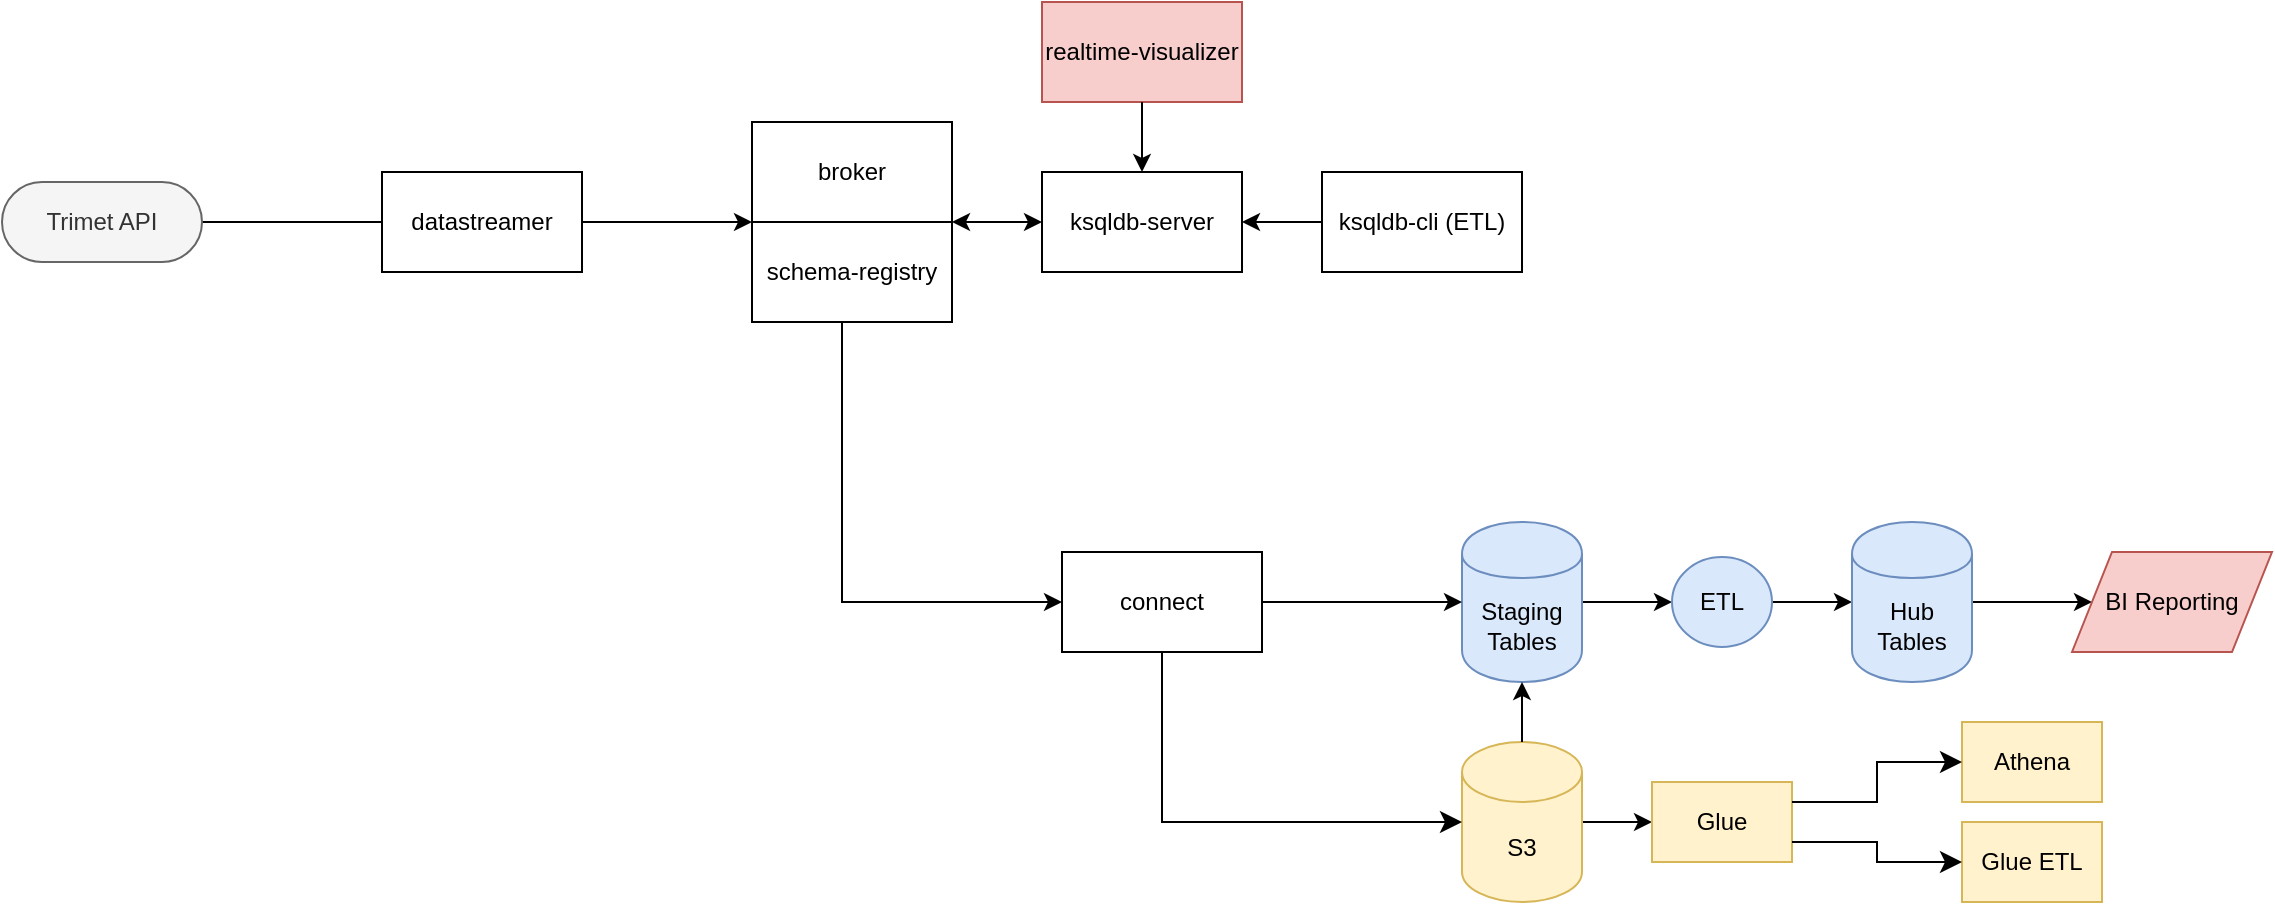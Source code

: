 <mxGraphModel dx="1216" dy="627" grid="1" gridSize="10" guides="1" tooltips="1" connect="1" arrows="1" fold="1" page="1" pageScale="1" pageWidth="850" pageHeight="1100" math="0" shadow="0">
  <root>
    <mxCell id="0" />
    <mxCell id="1" parent="0" />
    <mxCell id="CL8gNvvTBkpj3dXNIgkR-19" style="edgeStyle=orthogonalEdgeStyle;rounded=0;orthogonalLoop=1;jettySize=auto;html=1;" parent="1" source="Xod4xSulPjWZgwVKyBh1-2" edge="1">
      <mxGeometry relative="1" as="geometry">
        <mxPoint x="425" y="360" as="targetPoint" />
      </mxGeometry>
    </mxCell>
    <mxCell id="Xod4xSulPjWZgwVKyBh1-2" value="Trimet API" style="html=1;dashed=0;whiteSpace=wrap;shape=mxgraph.dfd.start;fillColor=#f5f5f5;strokeColor=#666666;fontColor=#333333;" parent="1" vertex="1">
      <mxGeometry x="160" y="340" width="100" height="40" as="geometry" />
    </mxCell>
    <mxCell id="CL8gNvvTBkpj3dXNIgkR-24" style="edgeStyle=orthogonalEdgeStyle;rounded=0;orthogonalLoop=1;jettySize=auto;html=1;entryX=0;entryY=0.5;entryDx=0;entryDy=0;" parent="1" source="CL8gNvvTBkpj3dXNIgkR-13" target="CL8gNvvTBkpj3dXNIgkR-23" edge="1">
      <mxGeometry relative="1" as="geometry" />
    </mxCell>
    <mxCell id="CL8gNvvTBkpj3dXNIgkR-13" value="Staging Tables" style="shape=cylinder;whiteSpace=wrap;html=1;boundedLbl=1;backgroundOutline=1;fillColor=#dae8fc;strokeColor=#6c8ebf;" parent="1" vertex="1">
      <mxGeometry x="890" y="510" width="60" height="80" as="geometry" />
    </mxCell>
    <mxCell id="CL8gNvvTBkpj3dXNIgkR-26" style="edgeStyle=orthogonalEdgeStyle;rounded=0;orthogonalLoop=1;jettySize=auto;html=1;entryX=0;entryY=0.5;entryDx=0;entryDy=0;" parent="1" source="CL8gNvvTBkpj3dXNIgkR-23" target="CL8gNvvTBkpj3dXNIgkR-25" edge="1">
      <mxGeometry relative="1" as="geometry" />
    </mxCell>
    <mxCell id="CL8gNvvTBkpj3dXNIgkR-23" value="ETL" style="shape=ellipse;html=1;dashed=0;whiteSpace=wrap;perimeter=ellipsePerimeter;fillColor=#dae8fc;strokeColor=#6c8ebf;" parent="1" vertex="1">
      <mxGeometry x="995" y="527.5" width="50" height="45" as="geometry" />
    </mxCell>
    <mxCell id="CL8gNvvTBkpj3dXNIgkR-28" style="edgeStyle=orthogonalEdgeStyle;rounded=0;orthogonalLoop=1;jettySize=auto;html=1;entryX=0;entryY=0.5;entryDx=0;entryDy=0;" parent="1" source="CL8gNvvTBkpj3dXNIgkR-25" target="CL8gNvvTBkpj3dXNIgkR-27" edge="1">
      <mxGeometry relative="1" as="geometry" />
    </mxCell>
    <mxCell id="CL8gNvvTBkpj3dXNIgkR-25" value="Hub Tables" style="shape=cylinder;whiteSpace=wrap;html=1;boundedLbl=1;backgroundOutline=1;fillColor=#dae8fc;strokeColor=#6c8ebf;" parent="1" vertex="1">
      <mxGeometry x="1085" y="510" width="60" height="80" as="geometry" />
    </mxCell>
    <mxCell id="CL8gNvvTBkpj3dXNIgkR-27" value="BI Reporting" style="shape=parallelogram;perimeter=parallelogramPerimeter;whiteSpace=wrap;html=1;dashed=0;fillColor=#f8cecc;strokeColor=#b85450;" parent="1" vertex="1">
      <mxGeometry x="1195" y="525" width="100" height="50" as="geometry" />
    </mxCell>
    <mxCell id="sVYrODT6d9CqoMSy0Qfs-3" value="broker" style="html=1;dashed=0;whiteSpace=wrap;" parent="1" vertex="1">
      <mxGeometry x="535" y="310" width="100" height="50" as="geometry" />
    </mxCell>
    <mxCell id="sVYrODT6d9CqoMSy0Qfs-21" style="edgeStyle=orthogonalEdgeStyle;rounded=0;orthogonalLoop=1;jettySize=auto;html=1;entryX=0;entryY=0.5;entryDx=0;entryDy=0;" parent="1" source="sVYrODT6d9CqoMSy0Qfs-4" target="sVYrODT6d9CqoMSy0Qfs-5" edge="1">
      <mxGeometry relative="1" as="geometry">
        <Array as="points">
          <mxPoint x="580" y="550" />
        </Array>
      </mxGeometry>
    </mxCell>
    <mxCell id="sVYrODT6d9CqoMSy0Qfs-4" value="schema-registry" style="html=1;dashed=0;whiteSpace=wrap;" parent="1" vertex="1">
      <mxGeometry x="535" y="360" width="100" height="50" as="geometry" />
    </mxCell>
    <mxCell id="sVYrODT6d9CqoMSy0Qfs-22" style="edgeStyle=orthogonalEdgeStyle;rounded=0;orthogonalLoop=1;jettySize=auto;html=1;entryX=0;entryY=0.5;entryDx=0;entryDy=0;" parent="1" source="sVYrODT6d9CqoMSy0Qfs-5" edge="1">
      <mxGeometry relative="1" as="geometry">
        <mxPoint x="890" y="550" as="targetPoint" />
      </mxGeometry>
    </mxCell>
    <mxCell id="sVYrODT6d9CqoMSy0Qfs-5" value="connect" style="html=1;dashed=0;whiteSpace=wrap;" parent="1" vertex="1">
      <mxGeometry x="690" y="525" width="100" height="50" as="geometry" />
    </mxCell>
    <mxCell id="sVYrODT6d9CqoMSy0Qfs-12" style="edgeStyle=orthogonalEdgeStyle;rounded=0;orthogonalLoop=1;jettySize=auto;html=1;entryX=0;entryY=0;entryDx=0;entryDy=0;" parent="1" source="sVYrODT6d9CqoMSy0Qfs-6" target="sVYrODT6d9CqoMSy0Qfs-4" edge="1">
      <mxGeometry relative="1" as="geometry">
        <Array as="points">
          <mxPoint x="515" y="360" />
          <mxPoint x="515" y="360" />
        </Array>
      </mxGeometry>
    </mxCell>
    <mxCell id="sVYrODT6d9CqoMSy0Qfs-6" value="datastreamer" style="html=1;dashed=0;whiteSpace=wrap;" parent="1" vertex="1">
      <mxGeometry x="350" y="335" width="100" height="50" as="geometry" />
    </mxCell>
    <mxCell id="sVYrODT6d9CqoMSy0Qfs-9" value="ksqldb-server" style="html=1;dashed=0;whiteSpace=wrap;" parent="1" vertex="1">
      <mxGeometry x="680" y="335" width="100" height="50" as="geometry" />
    </mxCell>
    <mxCell id="sVYrODT6d9CqoMSy0Qfs-13" style="edgeStyle=orthogonalEdgeStyle;rounded=0;orthogonalLoop=1;jettySize=auto;html=1;entryX=1;entryY=0.5;entryDx=0;entryDy=0;" parent="1" source="sVYrODT6d9CqoMSy0Qfs-10" target="sVYrODT6d9CqoMSy0Qfs-9" edge="1">
      <mxGeometry relative="1" as="geometry" />
    </mxCell>
    <mxCell id="sVYrODT6d9CqoMSy0Qfs-10" value="ksqldb-cli (ETL)" style="html=1;dashed=0;whiteSpace=wrap;" parent="1" vertex="1">
      <mxGeometry x="820" y="335" width="100" height="50" as="geometry" />
    </mxCell>
    <mxCell id="sVYrODT6d9CqoMSy0Qfs-15" value="" style="endArrow=classic;startArrow=classic;html=1;rounded=0;exitX=1;exitY=0;exitDx=0;exitDy=0;entryX=0;entryY=0.5;entryDx=0;entryDy=0;" parent="1" source="sVYrODT6d9CqoMSy0Qfs-4" target="sVYrODT6d9CqoMSy0Qfs-9" edge="1">
      <mxGeometry width="50" height="50" relative="1" as="geometry">
        <mxPoint x="700" y="450" as="sourcePoint" />
        <mxPoint x="750" y="400" as="targetPoint" />
      </mxGeometry>
    </mxCell>
    <mxCell id="sVYrODT6d9CqoMSy0Qfs-18" value="realtime-visualizer" style="html=1;dashed=0;whiteSpace=wrap;fillColor=#f8cecc;strokeColor=#b85450;" parent="1" vertex="1">
      <mxGeometry x="680" y="250" width="100" height="50" as="geometry" />
    </mxCell>
    <mxCell id="cLKKJeNiV3lQfkevrg-o-1" value="" style="endArrow=classic;html=1;rounded=0;exitX=0.5;exitY=1;exitDx=0;exitDy=0;entryX=0.5;entryY=0;entryDx=0;entryDy=0;" parent="1" source="sVYrODT6d9CqoMSy0Qfs-18" target="sVYrODT6d9CqoMSy0Qfs-9" edge="1">
      <mxGeometry width="50" height="50" relative="1" as="geometry">
        <mxPoint x="780" y="280" as="sourcePoint" />
        <mxPoint x="720" y="280" as="targetPoint" />
      </mxGeometry>
    </mxCell>
    <mxCell id="cLKKJeNiV3lQfkevrg-o-13" style="edgeStyle=orthogonalEdgeStyle;rounded=0;orthogonalLoop=1;jettySize=auto;html=1;exitX=1;exitY=0.5;exitDx=0;exitDy=0;exitPerimeter=0;entryX=0;entryY=0.5;entryDx=0;entryDy=0;" parent="1" source="cLKKJeNiV3lQfkevrg-o-2" target="cLKKJeNiV3lQfkevrg-o-7" edge="1">
      <mxGeometry relative="1" as="geometry" />
    </mxCell>
    <mxCell id="cLKKJeNiV3lQfkevrg-o-2" value="S3" style="shape=cylinder3;whiteSpace=wrap;html=1;boundedLbl=1;backgroundOutline=1;size=15;fillColor=#fff2cc;strokeColor=#d6b656;" parent="1" vertex="1">
      <mxGeometry x="890" y="620" width="60" height="80" as="geometry" />
    </mxCell>
    <mxCell id="cLKKJeNiV3lQfkevrg-o-4" value="" style="edgeStyle=elbowEdgeStyle;elbow=horizontal;endArrow=classic;html=1;curved=0;rounded=0;endSize=8;startSize=8;exitX=0.5;exitY=1;exitDx=0;exitDy=0;entryX=0;entryY=0.5;entryDx=0;entryDy=0;entryPerimeter=0;" parent="1" source="sVYrODT6d9CqoMSy0Qfs-5" target="cLKKJeNiV3lQfkevrg-o-2" edge="1">
      <mxGeometry width="50" height="50" relative="1" as="geometry">
        <mxPoint x="715" y="690" as="sourcePoint" />
        <mxPoint x="765" y="640" as="targetPoint" />
        <Array as="points">
          <mxPoint x="740" y="610" />
        </Array>
      </mxGeometry>
    </mxCell>
    <mxCell id="cLKKJeNiV3lQfkevrg-o-7" value="Glue" style="rounded=0;whiteSpace=wrap;html=1;fillColor=#fff2cc;strokeColor=#d6b656;" parent="1" vertex="1">
      <mxGeometry x="985" y="640" width="70" height="40" as="geometry" />
    </mxCell>
    <mxCell id="cLKKJeNiV3lQfkevrg-o-8" value="Athena" style="rounded=0;whiteSpace=wrap;html=1;fillColor=#fff2cc;strokeColor=#d6b656;" parent="1" vertex="1">
      <mxGeometry x="1140" y="610" width="70" height="40" as="geometry" />
    </mxCell>
    <mxCell id="cLKKJeNiV3lQfkevrg-o-9" value="Glue ETL" style="rounded=0;whiteSpace=wrap;html=1;fillColor=#fff2cc;strokeColor=#d6b656;" parent="1" vertex="1">
      <mxGeometry x="1140" y="660" width="70" height="40" as="geometry" />
    </mxCell>
    <mxCell id="cLKKJeNiV3lQfkevrg-o-11" value="" style="edgeStyle=elbowEdgeStyle;elbow=horizontal;endArrow=classic;html=1;curved=0;rounded=0;endSize=8;startSize=8;entryX=0;entryY=0.5;entryDx=0;entryDy=0;exitX=1;exitY=0.25;exitDx=0;exitDy=0;" parent="1" source="cLKKJeNiV3lQfkevrg-o-7" target="cLKKJeNiV3lQfkevrg-o-8" edge="1">
      <mxGeometry width="50" height="50" relative="1" as="geometry">
        <mxPoint x="1080" y="670" as="sourcePoint" />
        <mxPoint x="1060" y="730" as="targetPoint" />
      </mxGeometry>
    </mxCell>
    <mxCell id="cLKKJeNiV3lQfkevrg-o-12" value="" style="edgeStyle=elbowEdgeStyle;elbow=horizontal;endArrow=classic;html=1;curved=0;rounded=0;endSize=8;startSize=8;entryX=0;entryY=0.5;entryDx=0;entryDy=0;exitX=1;exitY=0.75;exitDx=0;exitDy=0;" parent="1" source="cLKKJeNiV3lQfkevrg-o-7" target="cLKKJeNiV3lQfkevrg-o-9" edge="1">
      <mxGeometry width="50" height="50" relative="1" as="geometry">
        <mxPoint x="1060" y="710" as="sourcePoint" />
        <mxPoint x="1150" y="720" as="targetPoint" />
      </mxGeometry>
    </mxCell>
    <mxCell id="xc_1w7f41K8TKfR_YDPL-1" style="edgeStyle=orthogonalEdgeStyle;rounded=0;orthogonalLoop=1;jettySize=auto;html=1;exitX=0.5;exitY=0;exitDx=0;exitDy=0;exitPerimeter=0;entryX=0.5;entryY=1;entryDx=0;entryDy=0;" parent="1" source="cLKKJeNiV3lQfkevrg-o-2" target="CL8gNvvTBkpj3dXNIgkR-13" edge="1">
      <mxGeometry relative="1" as="geometry">
        <mxPoint x="920" y="600" as="targetPoint" />
        <mxPoint x="800" y="560" as="sourcePoint" />
      </mxGeometry>
    </mxCell>
  </root>
</mxGraphModel>